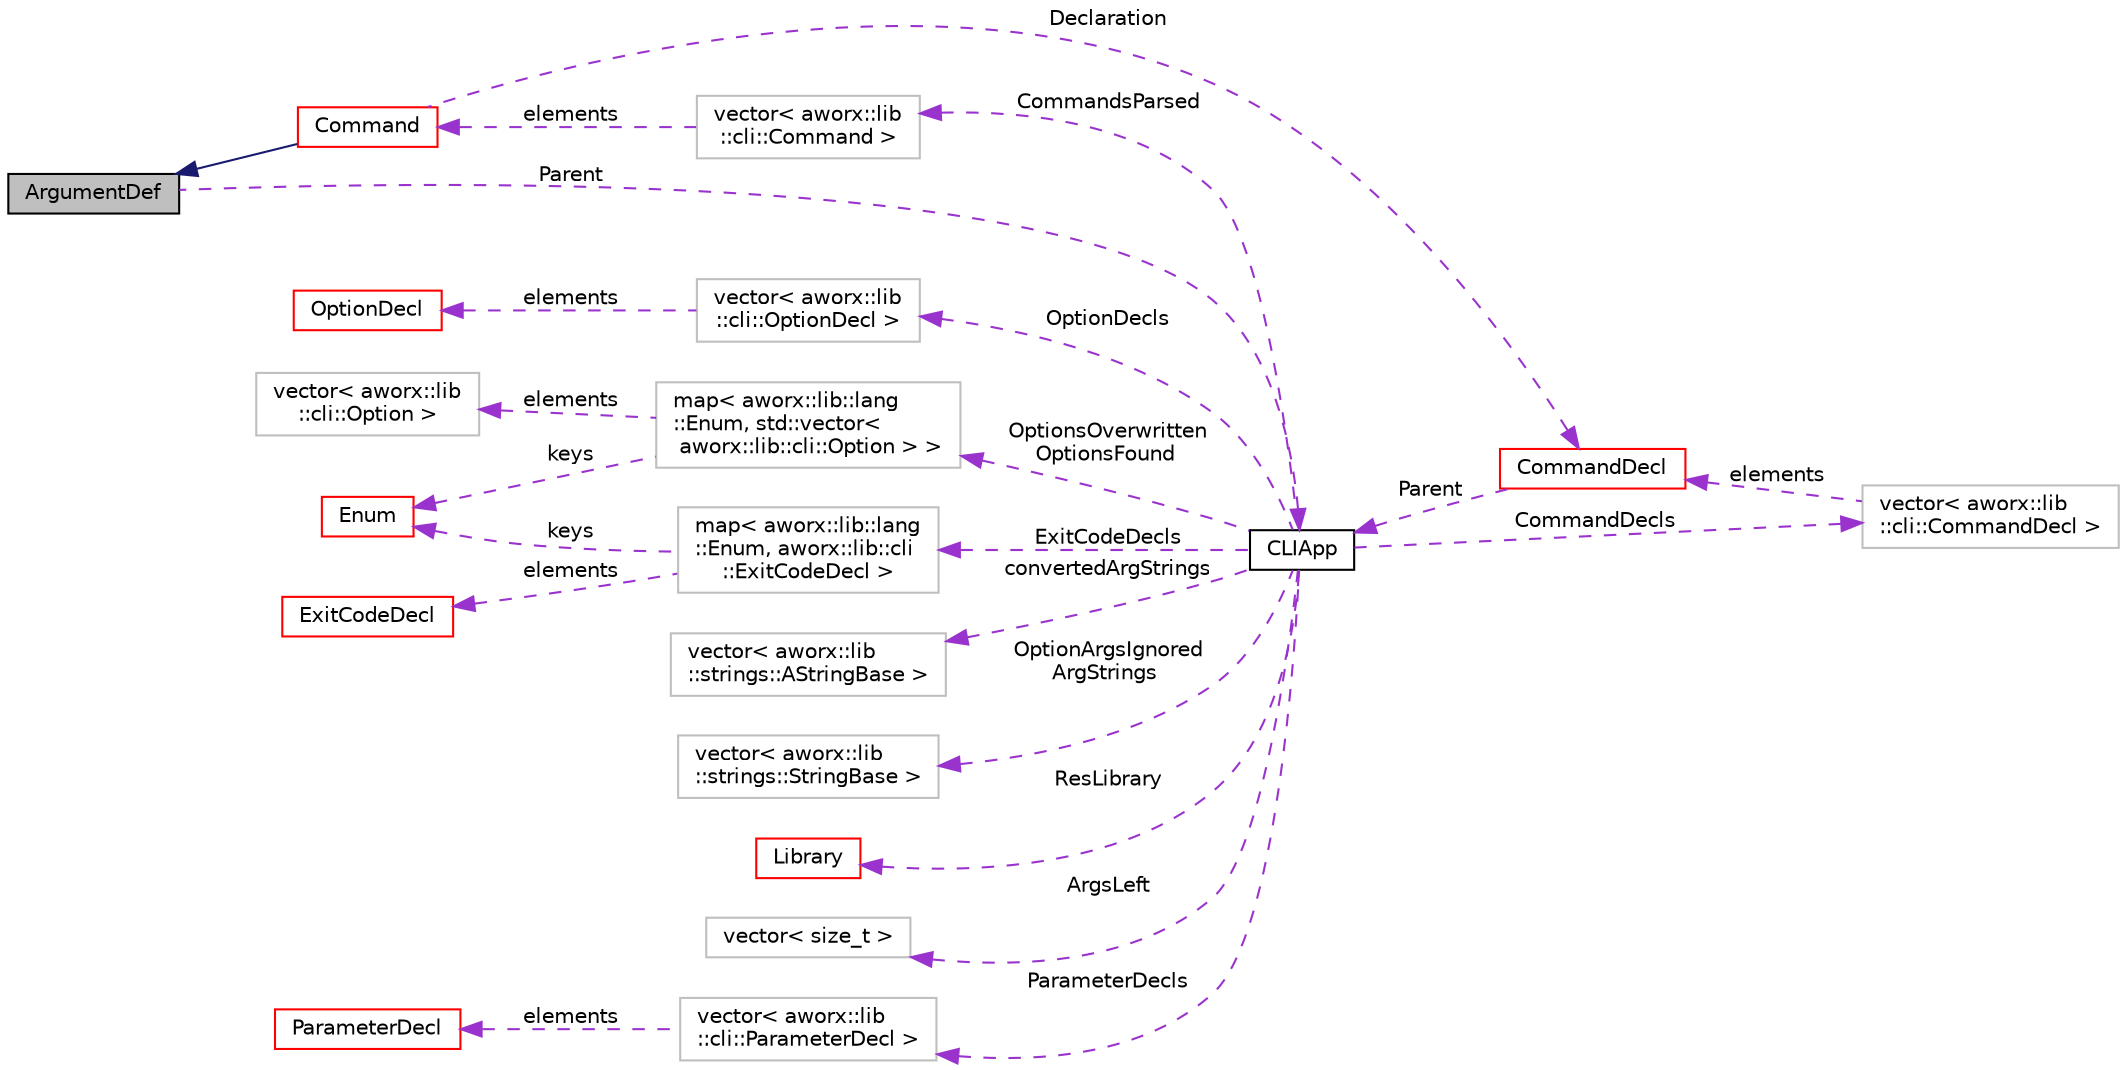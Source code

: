 digraph "ArgumentDef"
{
  edge [fontname="Helvetica",fontsize="10",labelfontname="Helvetica",labelfontsize="10"];
  node [fontname="Helvetica",fontsize="10",shape=record];
  rankdir="LR";
  Node4 [label="ArgumentDef",height=0.2,width=0.4,color="black", fillcolor="grey75", style="filled", fontcolor="black"];
  Node5 -> Node4 [dir="back",color="darkorchid3",fontsize="10",style="dashed",label=" Parent" ,fontname="Helvetica"];
  Node5 [label="CLIApp",height=0.2,width=0.4,color="black", fillcolor="white", style="filled",URL="$classaworx_1_1lib_1_1cli_1_1CLIApp.html"];
  Node6 -> Node5 [dir="back",color="darkorchid3",fontsize="10",style="dashed",label=" OptionDecls" ,fontname="Helvetica"];
  Node6 [label="vector\< aworx::lib\l::cli::OptionDecl \>",height=0.2,width=0.4,color="grey75", fillcolor="white", style="filled"];
  Node7 -> Node6 [dir="back",color="darkorchid3",fontsize="10",style="dashed",label=" elements" ,fontname="Helvetica"];
  Node7 [label="OptionDecl",height=0.2,width=0.4,color="red", fillcolor="white", style="filled",URL="$structaworx_1_1lib_1_1cli_1_1OptionDecl.html"];
  Node48 -> Node5 [dir="back",color="darkorchid3",fontsize="10",style="dashed",label=" OptionsOverwritten\nOptionsFound" ,fontname="Helvetica"];
  Node48 [label="map\< aworx::lib::lang\l::Enum, std::vector\<\l aworx::lib::cli::Option \> \>",height=0.2,width=0.4,color="grey75", fillcolor="white", style="filled"];
  Node49 -> Node48 [dir="back",color="darkorchid3",fontsize="10",style="dashed",label=" elements" ,fontname="Helvetica"];
  Node49 [label="vector\< aworx::lib\l::cli::Option \>",height=0.2,width=0.4,color="grey75", fillcolor="white", style="filled"];
  Node44 -> Node48 [dir="back",color="darkorchid3",fontsize="10",style="dashed",label=" keys" ,fontname="Helvetica"];
  Node44 [label="Enum",height=0.2,width=0.4,color="red", fillcolor="white", style="filled",URL="$structaworx_1_1lib_1_1lang_1_1Enum.html"];
  Node17 -> Node5 [dir="back",color="darkorchid3",fontsize="10",style="dashed",label=" convertedArgStrings" ,fontname="Helvetica"];
  Node17 [label="vector\< aworx::lib\l::strings::AStringBase \>",height=0.2,width=0.4,color="grey75", fillcolor="white", style="filled"];
  Node37 -> Node5 [dir="back",color="darkorchid3",fontsize="10",style="dashed",label=" OptionArgsIgnored\nArgStrings" ,fontname="Helvetica"];
  Node37 [label="vector\< aworx::lib\l::strings::StringBase \>",height=0.2,width=0.4,color="grey75", fillcolor="white", style="filled"];
  Node9 -> Node5 [dir="back",color="darkorchid3",fontsize="10",style="dashed",label=" ResLibrary" ,fontname="Helvetica"];
  Node9 [label="Library",height=0.2,width=0.4,color="red", fillcolor="white", style="filled",URL="$classaworx_1_1lib_1_1lang_1_1Library.html"];
  Node51 -> Node5 [dir="back",color="darkorchid3",fontsize="10",style="dashed",label=" ArgsLeft" ,fontname="Helvetica"];
  Node51 [label="vector\< size_t \>",height=0.2,width=0.4,color="grey75", fillcolor="white", style="filled"];
  Node52 -> Node5 [dir="back",color="darkorchid3",fontsize="10",style="dashed",label=" CommandsParsed" ,fontname="Helvetica"];
  Node52 [label="vector\< aworx::lib\l::cli::Command \>",height=0.2,width=0.4,color="grey75", fillcolor="white", style="filled"];
  Node53 -> Node52 [dir="back",color="darkorchid3",fontsize="10",style="dashed",label=" elements" ,fontname="Helvetica"];
  Node53 [label="Command",height=0.2,width=0.4,color="red", fillcolor="white", style="filled",URL="$structaworx_1_1lib_1_1cli_1_1Command.html"];
  Node4 -> Node53 [dir="back",color="midnightblue",fontsize="10",style="solid",fontname="Helvetica"];
  Node58 -> Node53 [dir="back",color="darkorchid3",fontsize="10",style="dashed",label=" Declaration" ,fontname="Helvetica"];
  Node58 [label="CommandDecl",height=0.2,width=0.4,color="red", fillcolor="white", style="filled",URL="$structaworx_1_1lib_1_1cli_1_1CommandDecl.html"];
  Node5 -> Node58 [dir="back",color="darkorchid3",fontsize="10",style="dashed",label=" Parent" ,fontname="Helvetica"];
  Node61 -> Node5 [dir="back",color="darkorchid3",fontsize="10",style="dashed",label=" ExitCodeDecls" ,fontname="Helvetica"];
  Node61 [label="map\< aworx::lib::lang\l::Enum, aworx::lib::cli\l::ExitCodeDecl \>",height=0.2,width=0.4,color="grey75", fillcolor="white", style="filled"];
  Node62 -> Node61 [dir="back",color="darkorchid3",fontsize="10",style="dashed",label=" elements" ,fontname="Helvetica"];
  Node62 [label="ExitCodeDecl",height=0.2,width=0.4,color="red", fillcolor="white", style="filled",URL="$structaworx_1_1lib_1_1cli_1_1ExitCodeDecl.html"];
  Node44 -> Node61 [dir="back",color="darkorchid3",fontsize="10",style="dashed",label=" keys" ,fontname="Helvetica"];
  Node64 -> Node5 [dir="back",color="darkorchid3",fontsize="10",style="dashed",label=" ParameterDecls" ,fontname="Helvetica"];
  Node64 [label="vector\< aworx::lib\l::cli::ParameterDecl \>",height=0.2,width=0.4,color="grey75", fillcolor="white", style="filled"];
  Node56 -> Node64 [dir="back",color="darkorchid3",fontsize="10",style="dashed",label=" elements" ,fontname="Helvetica"];
  Node56 [label="ParameterDecl",height=0.2,width=0.4,color="red", fillcolor="white", style="filled",URL="$structaworx_1_1lib_1_1cli_1_1ParameterDecl.html"];
  Node65 -> Node5 [dir="back",color="darkorchid3",fontsize="10",style="dashed",label=" CommandDecls" ,fontname="Helvetica"];
  Node65 [label="vector\< aworx::lib\l::cli::CommandDecl \>",height=0.2,width=0.4,color="grey75", fillcolor="white", style="filled"];
  Node58 -> Node65 [dir="back",color="darkorchid3",fontsize="10",style="dashed",label=" elements" ,fontname="Helvetica"];
}
